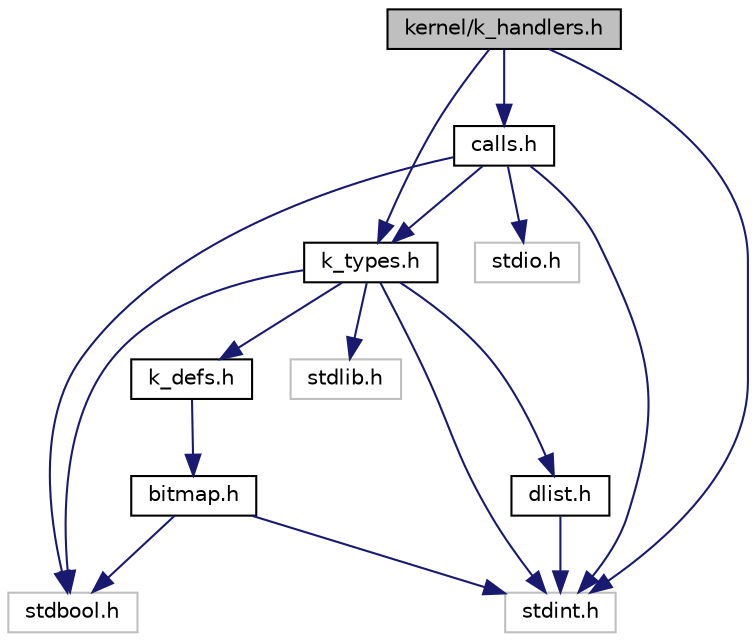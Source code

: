 digraph "kernel/k_handlers.h"
{
 // LATEX_PDF_SIZE
  edge [fontname="Helvetica",fontsize="10",labelfontname="Helvetica",labelfontsize="10"];
  node [fontname="Helvetica",fontsize="10",shape=record];
  Node1 [label="kernel/k_handlers.h",height=0.2,width=0.4,color="black", fillcolor="grey75", style="filled", fontcolor="black",tooltip="Defines all the functions and entities pertaining towards the kernel's trap handlers and initializer ..."];
  Node1 -> Node2 [color="midnightblue",fontsize="10",style="solid"];
  Node2 [label="stdint.h",height=0.2,width=0.4,color="grey75", fillcolor="white", style="filled",tooltip=" "];
  Node1 -> Node3 [color="midnightblue",fontsize="10",style="solid"];
  Node3 [label="k_types.h",height=0.2,width=0.4,color="black", fillcolor="white", style="filled",URL="$k__types_8h.html",tooltip="Defines all data types used through the kernel."];
  Node3 -> Node2 [color="midnightblue",fontsize="10",style="solid"];
  Node3 -> Node4 [color="midnightblue",fontsize="10",style="solid"];
  Node4 [label="stdlib.h",height=0.2,width=0.4,color="grey75", fillcolor="white", style="filled",tooltip=" "];
  Node3 -> Node5 [color="midnightblue",fontsize="10",style="solid"];
  Node5 [label="stdbool.h",height=0.2,width=0.4,color="grey75", fillcolor="white", style="filled",tooltip=" "];
  Node3 -> Node6 [color="midnightblue",fontsize="10",style="solid"];
  Node6 [label="dlist.h",height=0.2,width=0.4,color="black", fillcolor="white", style="filled",URL="$dlist_8h.html",tooltip="Contains all structures and function declarations on how to manage double linked lists."];
  Node6 -> Node2 [color="midnightblue",fontsize="10",style="solid"];
  Node3 -> Node7 [color="midnightblue",fontsize="10",style="solid"];
  Node7 [label="k_defs.h",height=0.2,width=0.4,color="black", fillcolor="white", style="filled",URL="$k__defs_8h.html",tooltip="Contains all kernel configuration definitions."];
  Node7 -> Node8 [color="midnightblue",fontsize="10",style="solid"];
  Node8 [label="bitmap.h",height=0.2,width=0.4,color="black", fillcolor="white", style="filled",URL="$bitmap_8h.html",tooltip="Contains all definitions and function prototypes related to operating a bitmap."];
  Node8 -> Node2 [color="midnightblue",fontsize="10",style="solid"];
  Node8 -> Node5 [color="midnightblue",fontsize="10",style="solid"];
  Node1 -> Node9 [color="midnightblue",fontsize="10",style="solid"];
  Node9 [label="calls.h",height=0.2,width=0.4,color="black", fillcolor="white", style="filled",URL="$calls_8h.html",tooltip="Defines all kernel calls that the user has access to."];
  Node9 -> Node10 [color="midnightblue",fontsize="10",style="solid"];
  Node10 [label="stdio.h",height=0.2,width=0.4,color="grey75", fillcolor="white", style="filled",tooltip=" "];
  Node9 -> Node2 [color="midnightblue",fontsize="10",style="solid"];
  Node9 -> Node5 [color="midnightblue",fontsize="10",style="solid"];
  Node9 -> Node3 [color="midnightblue",fontsize="10",style="solid"];
}
